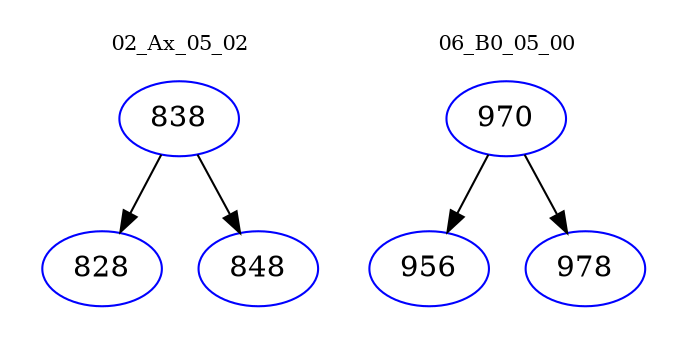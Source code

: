 digraph{
subgraph cluster_0 {
color = white
label = "02_Ax_05_02";
fontsize=10;
T0_838 [label="838", color="blue"]
T0_838 -> T0_828 [color="black"]
T0_828 [label="828", color="blue"]
T0_838 -> T0_848 [color="black"]
T0_848 [label="848", color="blue"]
}
subgraph cluster_1 {
color = white
label = "06_B0_05_00";
fontsize=10;
T1_970 [label="970", color="blue"]
T1_970 -> T1_956 [color="black"]
T1_956 [label="956", color="blue"]
T1_970 -> T1_978 [color="black"]
T1_978 [label="978", color="blue"]
}
}
